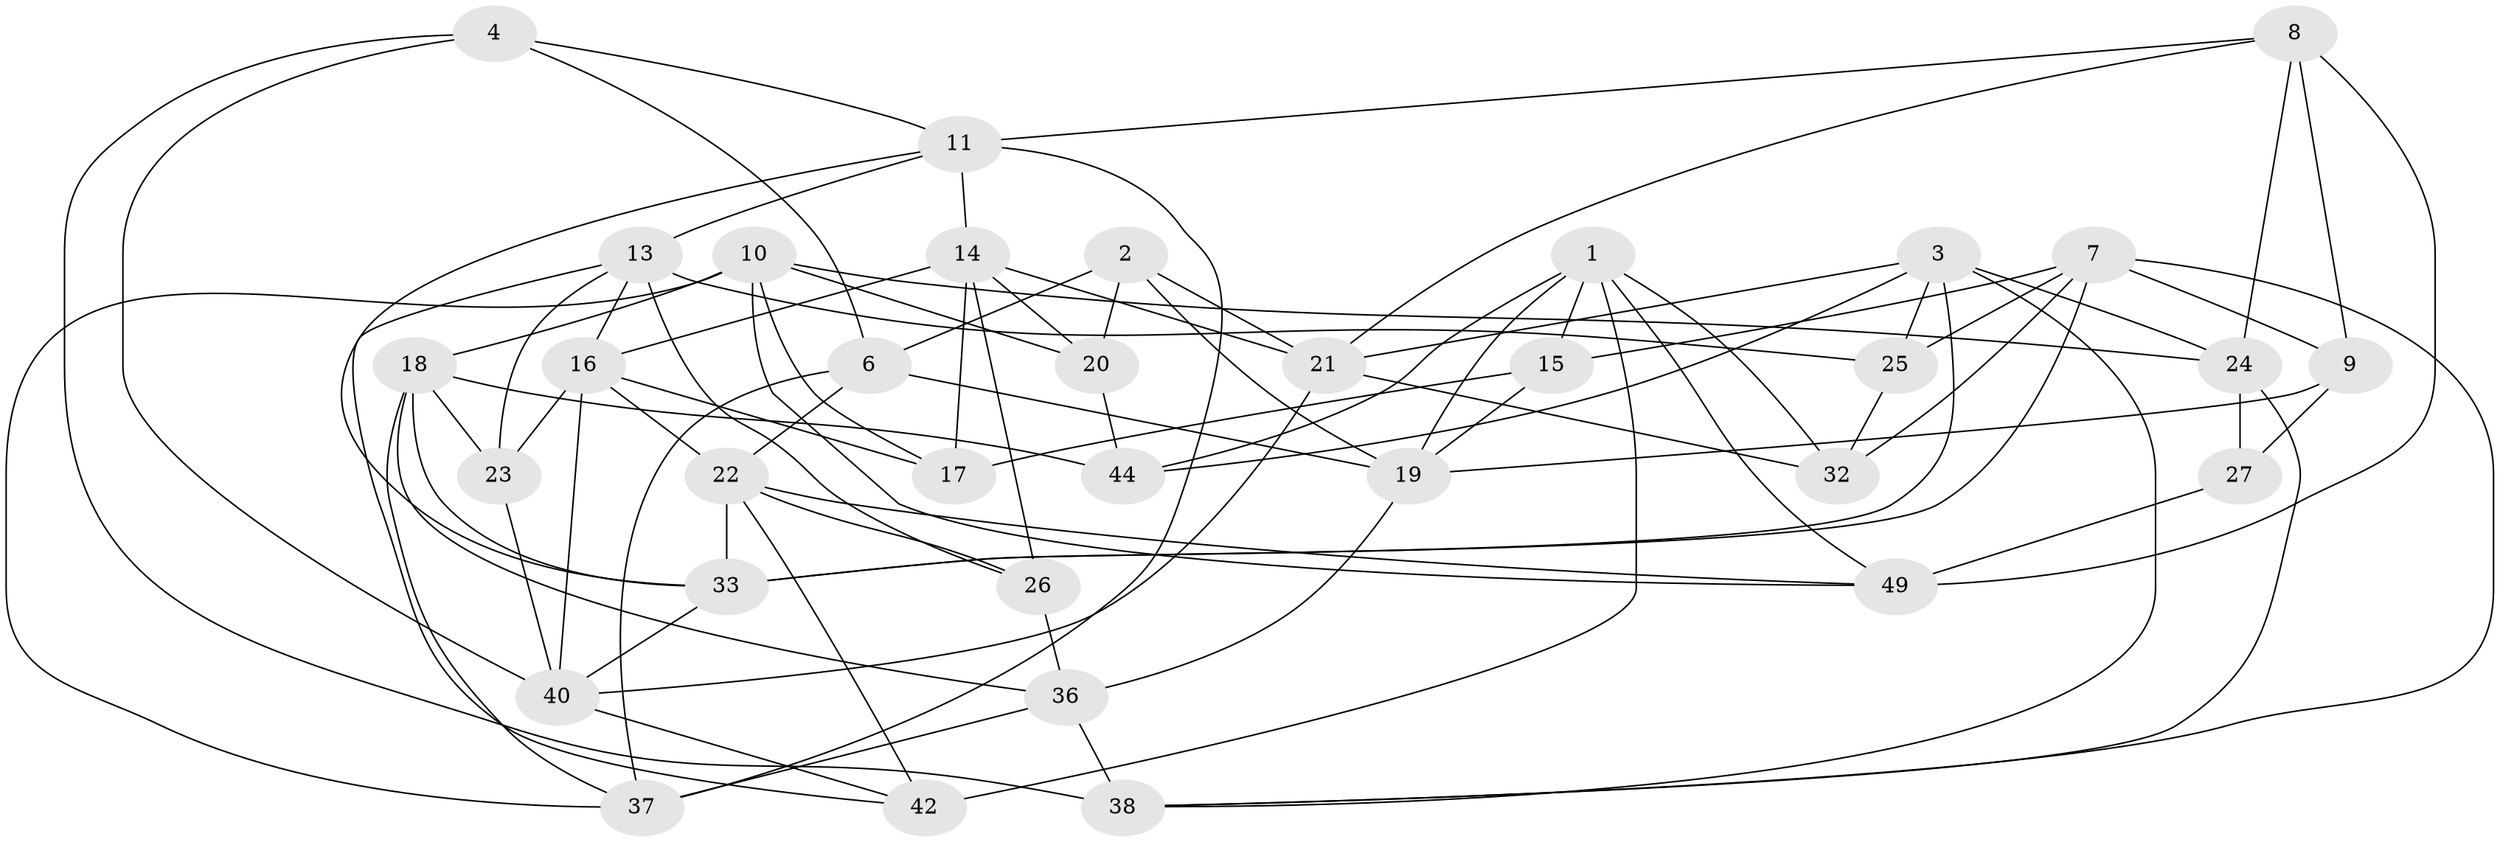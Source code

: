 // Generated by graph-tools (version 1.1) at 2025/52/02/27/25 19:52:31]
// undirected, 34 vertices, 85 edges
graph export_dot {
graph [start="1"]
  node [color=gray90,style=filled];
  1 [super="+35"];
  2;
  3 [super="+5"];
  4;
  6 [super="+43"];
  7 [super="+41"];
  8 [super="+31"];
  9 [super="+34"];
  10 [super="+12"];
  11 [super="+56"];
  13 [super="+52"];
  14 [super="+39"];
  15;
  16 [super="+46"];
  17;
  18 [super="+29"];
  19 [super="+51"];
  20;
  21 [super="+55"];
  22 [super="+53"];
  23;
  24 [super="+30"];
  25;
  26;
  27 [super="+28"];
  32;
  33 [super="+57"];
  36 [super="+47"];
  37 [super="+54"];
  38 [super="+48"];
  40 [super="+45"];
  42;
  44;
  49 [super="+50"];
  1 -- 15;
  1 -- 49;
  1 -- 19;
  1 -- 32;
  1 -- 42;
  1 -- 44;
  2 -- 6;
  2 -- 20;
  2 -- 21;
  2 -- 19;
  3 -- 44;
  3 -- 21;
  3 -- 38;
  3 -- 24;
  3 -- 25;
  3 -- 33;
  4 -- 6;
  4 -- 11;
  4 -- 38;
  4 -- 40;
  6 -- 37 [weight=2];
  6 -- 22;
  6 -- 19;
  7 -- 15;
  7 -- 9;
  7 -- 32;
  7 -- 25;
  7 -- 33;
  7 -- 38;
  8 -- 24;
  8 -- 9 [weight=2];
  8 -- 11;
  8 -- 21;
  8 -- 49;
  9 -- 27 [weight=2];
  9 -- 19;
  10 -- 49;
  10 -- 20;
  10 -- 17;
  10 -- 24;
  10 -- 18;
  10 -- 37;
  11 -- 13;
  11 -- 37;
  11 -- 33;
  11 -- 14;
  13 -- 42;
  13 -- 23;
  13 -- 16;
  13 -- 25;
  13 -- 26;
  14 -- 26;
  14 -- 21;
  14 -- 17;
  14 -- 16;
  14 -- 20;
  15 -- 19;
  15 -- 17;
  16 -- 17;
  16 -- 23;
  16 -- 40;
  16 -- 22;
  18 -- 33;
  18 -- 37;
  18 -- 44;
  18 -- 23;
  18 -- 36;
  19 -- 36;
  20 -- 44;
  21 -- 32;
  21 -- 40;
  22 -- 33;
  22 -- 42;
  22 -- 26;
  22 -- 49;
  23 -- 40;
  24 -- 38;
  24 -- 27 [weight=2];
  25 -- 32;
  26 -- 36;
  27 -- 49 [weight=2];
  33 -- 40;
  36 -- 38 [weight=2];
  36 -- 37;
  40 -- 42;
}
